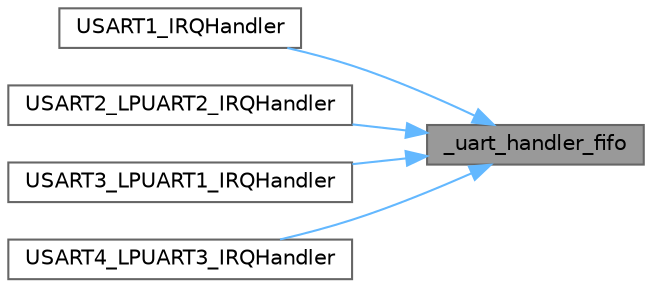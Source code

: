 digraph "_uart_handler_fifo"
{
 // INTERACTIVE_SVG=YES
 // LATEX_PDF_SIZE
  bgcolor="transparent";
  edge [fontname=Helvetica,fontsize=10,labelfontname=Helvetica,labelfontsize=10];
  node [fontname=Helvetica,fontsize=10,shape=box,height=0.2,width=0.4];
  rankdir="RL";
  Node1 [id="Node000001",label="_uart_handler_fifo",height=0.2,width=0.4,color="gray40", fillcolor="grey60", style="filled", fontcolor="black",tooltip=" "];
  Node1 -> Node2 [id="edge1_Node000001_Node000002",dir="back",color="steelblue1",style="solid",tooltip=" "];
  Node2 [id="Node000002",label="USART1_IRQHandler",height=0.2,width=0.4,color="grey40", fillcolor="white", style="filled",URL="$u0xx_2uart__handlers_8c.html#a7139cd4baabbbcbab0c1fe6d7d4ae1cc",tooltip=" "];
  Node1 -> Node3 [id="edge2_Node000001_Node000003",dir="back",color="steelblue1",style="solid",tooltip=" "];
  Node3 [id="Node000003",label="USART2_LPUART2_IRQHandler",height=0.2,width=0.4,color="grey40", fillcolor="white", style="filled",URL="$u0xx_2uart__handlers_8c.html#ad81f8f5f4eeb37afbe93e95d0727bb73",tooltip=" "];
  Node1 -> Node4 [id="edge3_Node000001_Node000004",dir="back",color="steelblue1",style="solid",tooltip=" "];
  Node4 [id="Node000004",label="USART3_LPUART1_IRQHandler",height=0.2,width=0.4,color="grey40", fillcolor="white", style="filled",URL="$u0xx_2uart__handlers_8c.html#a492d1f59d4204ccb4244427b72c6a540",tooltip=" "];
  Node1 -> Node5 [id="edge4_Node000001_Node000005",dir="back",color="steelblue1",style="solid",tooltip=" "];
  Node5 [id="Node000005",label="USART4_LPUART3_IRQHandler",height=0.2,width=0.4,color="grey40", fillcolor="white", style="filled",URL="$u0xx_2uart__handlers_8c.html#a3ceed8d959febe9f78eef3c20b3285b8",tooltip=" "];
}
